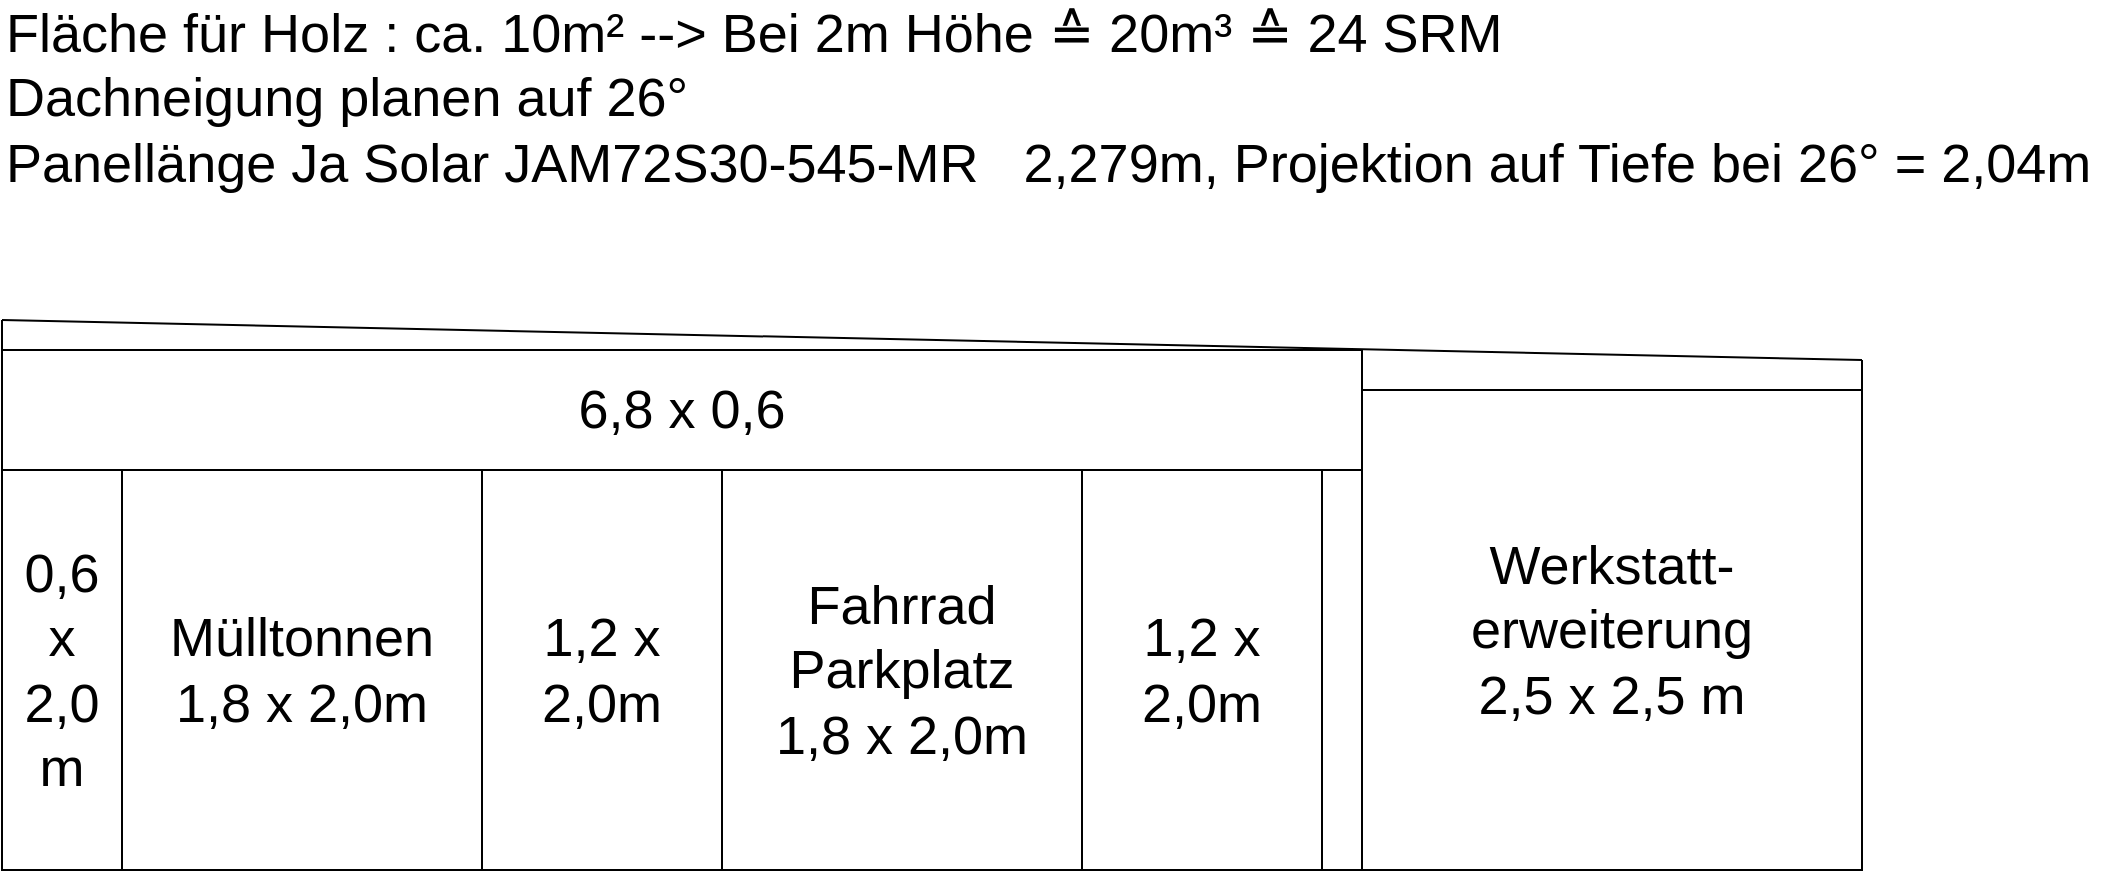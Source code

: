 <mxfile version="20.3.0" type="github">
  <diagram id="lE21BZ4hjYVOJlGcXVAF" name="Seite-1">
    <mxGraphModel dx="1182" dy="675" grid="1" gridSize="10" guides="1" tooltips="1" connect="1" arrows="1" fold="1" page="1" pageScale="1" pageWidth="1169" pageHeight="827" math="0" shadow="0">
      <root>
        <mxCell id="0" />
        <mxCell id="1" parent="0" />
        <mxCell id="FTwfwn-TJzcWr2caftSN-14" value="6,8 x 0,6" style="rounded=0;whiteSpace=wrap;html=1;fontSize=27;" parent="1" vertex="1">
          <mxGeometry x="80" y="540" width="680" height="60" as="geometry" />
        </mxCell>
        <mxCell id="FTwfwn-TJzcWr2caftSN-3" value="" style="endArrow=none;html=1;rounded=0;snapToPoint=1;strokeColor=default;" parent="1" edge="1">
          <mxGeometry width="50" height="50" relative="1" as="geometry">
            <mxPoint x="80" y="800" as="sourcePoint" />
            <mxPoint x="1010" y="800" as="targetPoint" />
          </mxGeometry>
        </mxCell>
        <mxCell id="FTwfwn-TJzcWr2caftSN-4" value="" style="endArrow=none;html=1;rounded=0;snapToPoint=1;strokeColor=default;" parent="1" edge="1">
          <mxGeometry width="50" height="50" relative="1" as="geometry">
            <mxPoint x="80" y="800" as="sourcePoint" />
            <mxPoint x="80" y="525" as="targetPoint" />
          </mxGeometry>
        </mxCell>
        <mxCell id="FTwfwn-TJzcWr2caftSN-5" value="" style="endArrow=none;html=1;rounded=0;snapToPoint=1;strokeColor=default;" parent="1" edge="1">
          <mxGeometry width="50" height="50" relative="1" as="geometry">
            <mxPoint x="1010" y="800" as="sourcePoint" />
            <mxPoint x="1010" y="545" as="targetPoint" />
          </mxGeometry>
        </mxCell>
        <mxCell id="FTwfwn-TJzcWr2caftSN-6" value="" style="endArrow=none;html=1;rounded=0;snapToPoint=1;strokeColor=default;" parent="1" edge="1">
          <mxGeometry width="50" height="50" relative="1" as="geometry">
            <mxPoint x="80" y="525" as="sourcePoint" />
            <mxPoint x="1010" y="545" as="targetPoint" />
          </mxGeometry>
        </mxCell>
        <mxCell id="FTwfwn-TJzcWr2caftSN-12" value="Mülltonnen&lt;br&gt;1,8 x 2,0m" style="rounded=0;whiteSpace=wrap;html=1;fontSize=27;" parent="1" vertex="1">
          <mxGeometry x="140" y="600" width="180" height="200" as="geometry" />
        </mxCell>
        <mxCell id="FTwfwn-TJzcWr2caftSN-10" value="Fahrrad&lt;br style=&quot;font-size: 27px;&quot;&gt;Parkplatz&lt;br&gt;1,8 x 2,0m" style="rounded=0;whiteSpace=wrap;html=1;fontSize=27;" parent="1" vertex="1">
          <mxGeometry x="440" y="600" width="180" height="200" as="geometry" />
        </mxCell>
        <mxCell id="FTwfwn-TJzcWr2caftSN-11" value="Werkstatt-&lt;br&gt;erweiterung&lt;br&gt;2,5 x 2,5 m" style="rounded=0;whiteSpace=wrap;html=1;fontSize=27;" parent="1" vertex="1">
          <mxGeometry x="760" y="560" width="250" height="240" as="geometry" />
        </mxCell>
        <mxCell id="FTwfwn-TJzcWr2caftSN-15" value="0,6 x 2,0 m" style="rounded=0;whiteSpace=wrap;html=1;fontSize=27;textDirection=rtl;" parent="1" vertex="1">
          <mxGeometry x="80" y="600" width="60" height="200" as="geometry" />
        </mxCell>
        <mxCell id="FTwfwn-TJzcWr2caftSN-16" value="1,2 x 2,0m" style="rounded=0;whiteSpace=wrap;html=1;fontSize=27;" parent="1" vertex="1">
          <mxGeometry x="320" y="600" width="120" height="200" as="geometry" />
        </mxCell>
        <mxCell id="FTwfwn-TJzcWr2caftSN-17" value="1,2 x 2,0m" style="rounded=0;whiteSpace=wrap;html=1;fontSize=27;" parent="1" vertex="1">
          <mxGeometry x="620" y="600" width="120" height="200" as="geometry" />
        </mxCell>
        <mxCell id="FTwfwn-TJzcWr2caftSN-18" value="Fläche für Holz : ca. 10m² --&amp;gt; Bei 2m Höhe ≙ 20m³ ≙ 24 SRM&lt;br&gt;Dachneigung planen auf 26°&lt;br&gt;Panellänge&amp;nbsp;Ja Solar&amp;nbsp;JAM72S30-545-MR&amp;nbsp; &amp;nbsp;2,279m, Projektion auf Tiefe bei 26° = 2,04m" style="text;html=1;strokeColor=none;fillColor=none;align=left;verticalAlign=middle;whiteSpace=wrap;rounded=0;fontSize=27;" parent="1" vertex="1">
          <mxGeometry x="80" y="399" width="1050" height="30" as="geometry" />
        </mxCell>
      </root>
    </mxGraphModel>
  </diagram>
</mxfile>
